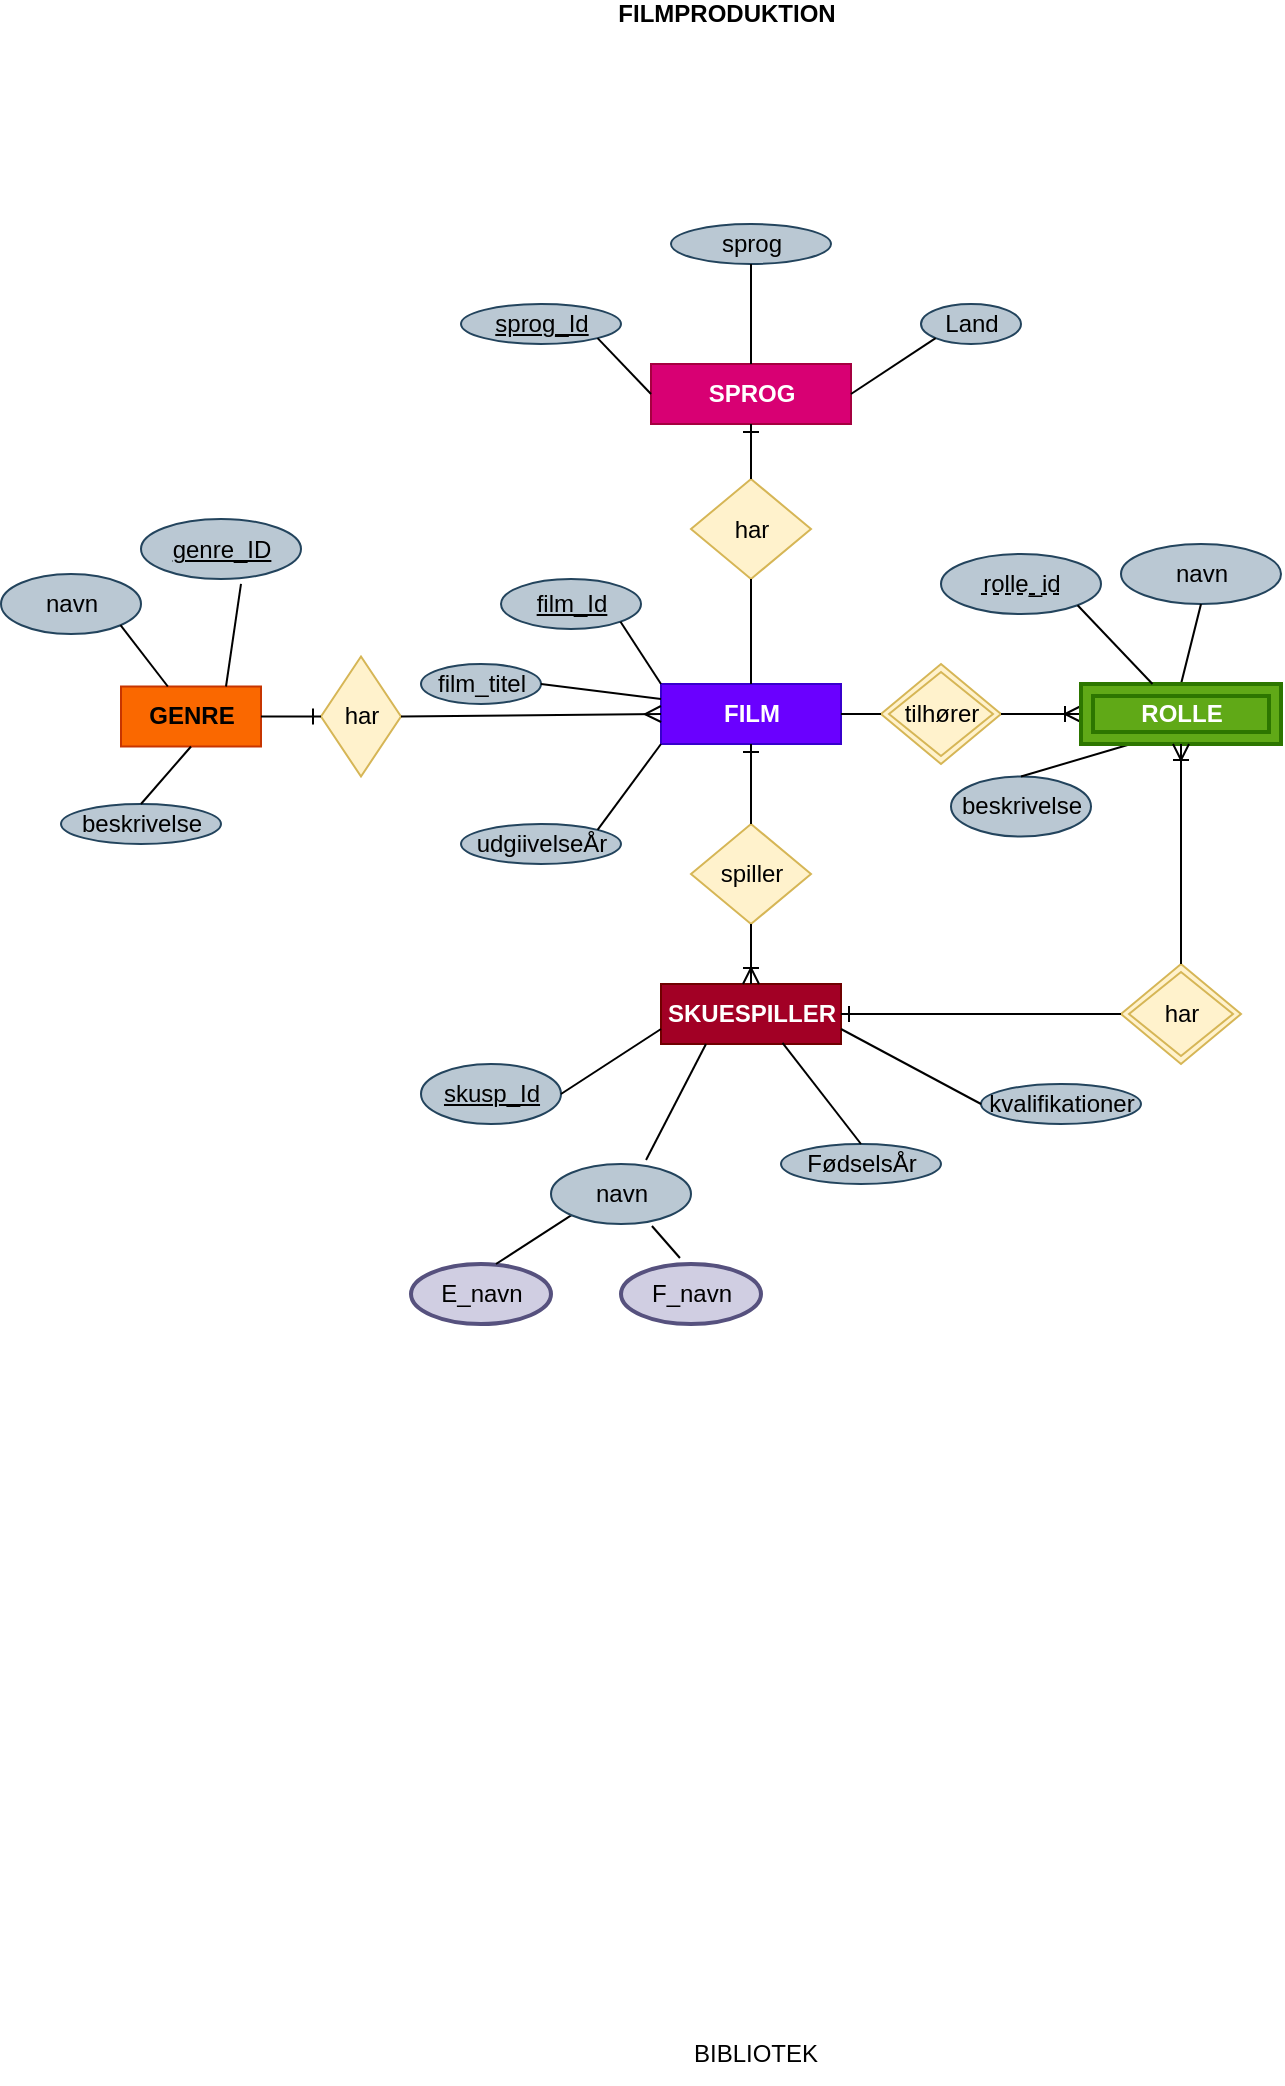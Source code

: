 <mxfile version="20.3.0" type="device"><diagram id="4GkOroCL9madM1udps5k" name="Page-1"><mxGraphModel dx="2272" dy="2005" grid="1" gridSize="10" guides="1" tooltips="1" connect="1" arrows="1" fold="1" page="1" pageScale="1" pageWidth="850" pageHeight="1100" math="0" shadow="0"><root><mxCell id="0"/><mxCell id="1" parent="0"/><mxCell id="YqZo4Pj6CfXbyCZFBRlX-1" value="GENRE" style="rounded=0;whiteSpace=wrap;html=1;fillColor=#fa6800;strokeColor=#C73500;fontColor=#000000;fontStyle=1" parent="1" vertex="1"><mxGeometry x="-777.5" y="-638.75" width="70" height="30" as="geometry"/></mxCell><mxCell id="YqZo4Pj6CfXbyCZFBRlX-2" value="FILM" style="rounded=0;whiteSpace=wrap;html=1;fillColor=#6a00ff;strokeColor=#3700CC;fontColor=#ffffff;fontStyle=1" parent="1" vertex="1"><mxGeometry x="-507.5" y="-640" width="90" height="30" as="geometry"/></mxCell><mxCell id="YqZo4Pj6CfXbyCZFBRlX-3" value="SKUESPILLER" style="rounded=0;whiteSpace=wrap;html=1;fillColor=#a20025;fontColor=#ffffff;strokeColor=#6F0000;fontStyle=1" parent="1" vertex="1"><mxGeometry x="-507.5" y="-490" width="90" height="30" as="geometry"/></mxCell><mxCell id="YqZo4Pj6CfXbyCZFBRlX-5" value="SPROG" style="rounded=0;whiteSpace=wrap;html=1;fillColor=#d80073;strokeColor=#A50040;fontColor=#ffffff;fontStyle=1" parent="1" vertex="1"><mxGeometry x="-512.5" y="-800" width="100" height="30" as="geometry"/></mxCell><mxCell id="YqZo4Pj6CfXbyCZFBRlX-6" value="spiller" style="rhombus;whiteSpace=wrap;html=1;fillColor=#fff2cc;strokeColor=#d6b656;" parent="1" vertex="1"><mxGeometry x="-492.5" y="-570" width="60" height="50" as="geometry"/></mxCell><mxCell id="YqZo4Pj6CfXbyCZFBRlX-8" value="har" style="rhombus;whiteSpace=wrap;html=1;fillColor=#fff2cc;strokeColor=#d6b656;" parent="1" vertex="1"><mxGeometry x="-677.5" y="-653.75" width="40" height="60" as="geometry"/></mxCell><mxCell id="YqZo4Pj6CfXbyCZFBRlX-10" value="har" style="rhombus;whiteSpace=wrap;html=1;fillColor=#fff2cc;strokeColor=#d6b656;" parent="1" vertex="1"><mxGeometry x="-492.5" y="-742.5" width="60" height="50" as="geometry"/></mxCell><mxCell id="YqZo4Pj6CfXbyCZFBRlX-11" value="tilhører" style="rhombus;whiteSpace=wrap;html=1;fillColor=#fff2cc;strokeColor=#d6b656;fillStyle=auto;double=1;" parent="1" vertex="1"><mxGeometry x="-397.5" y="-650" width="60" height="50" as="geometry"/></mxCell><mxCell id="YqZo4Pj6CfXbyCZFBRlX-13" value="" style="endArrow=none;html=1;rounded=0;exitX=1;exitY=0.5;exitDx=0;exitDy=0;startArrow=none;startFill=0;" parent="1" source="YqZo4Pj6CfXbyCZFBRlX-2" target="YqZo4Pj6CfXbyCZFBRlX-11" edge="1"><mxGeometry relative="1" as="geometry"><mxPoint x="-367.5" y="-510" as="sourcePoint"/><mxPoint x="-207.5" y="-510" as="targetPoint"/></mxGeometry></mxCell><mxCell id="YqZo4Pj6CfXbyCZFBRlX-15" value="" style="fontSize=12;html=1;endArrow=ERoneToMany;rounded=0;exitX=1;exitY=0.5;exitDx=0;exitDy=0;entryX=0;entryY=0.5;entryDx=0;entryDy=0;" parent="1" source="YqZo4Pj6CfXbyCZFBRlX-11" target="YqZo4Pj6CfXbyCZFBRlX-71" edge="1"><mxGeometry width="100" height="100" relative="1" as="geometry"><mxPoint x="-597.5" y="-460" as="sourcePoint"/><mxPoint x="-437.5" y="-710" as="targetPoint"/></mxGeometry></mxCell><mxCell id="YqZo4Pj6CfXbyCZFBRlX-17" value="" style="fontSize=12;html=1;endArrow=ERoneToMany;endFill=0;rounded=0;exitX=0.5;exitY=1;exitDx=0;exitDy=0;entryX=0.5;entryY=0;entryDx=0;entryDy=0;startArrow=none;startFill=0;" parent="1" source="YqZo4Pj6CfXbyCZFBRlX-6" target="YqZo4Pj6CfXbyCZFBRlX-3" edge="1"><mxGeometry width="100" height="100" relative="1" as="geometry"><mxPoint x="-410" y="-550" as="sourcePoint"/><mxPoint x="-370" y="-580" as="targetPoint"/></mxGeometry></mxCell><mxCell id="YqZo4Pj6CfXbyCZFBRlX-21" value="" style="fontSize=12;html=1;endArrow=ERone;endFill=0;rounded=0;exitX=0.5;exitY=0;exitDx=0;exitDy=0;entryX=0.5;entryY=1;entryDx=0;entryDy=0;" parent="1" source="YqZo4Pj6CfXbyCZFBRlX-6" target="YqZo4Pj6CfXbyCZFBRlX-2" edge="1"><mxGeometry width="100" height="100" relative="1" as="geometry"><mxPoint x="342.5" y="-590" as="sourcePoint"/><mxPoint x="-420" y="-580" as="targetPoint"/></mxGeometry></mxCell><mxCell id="YqZo4Pj6CfXbyCZFBRlX-22" value="" style="fontSize=12;html=1;endArrow=none;rounded=0;entryX=1;entryY=0.5;entryDx=0;entryDy=0;exitX=0;exitY=0.5;exitDx=0;exitDy=0;endFill=0;startArrow=ERone;startFill=0;" parent="1" source="YqZo4Pj6CfXbyCZFBRlX-8" target="YqZo4Pj6CfXbyCZFBRlX-1" edge="1"><mxGeometry width="100" height="100" relative="1" as="geometry"><mxPoint x="-287.5" y="-533.75" as="sourcePoint"/><mxPoint x="-187.5" y="-633.75" as="targetPoint"/></mxGeometry></mxCell><mxCell id="YqZo4Pj6CfXbyCZFBRlX-23" value="" style="fontSize=12;html=1;endArrow=none;endFill=0;rounded=0;entryX=1;entryY=0.5;entryDx=0;entryDy=0;startArrow=ERmany;startFill=0;exitX=0;exitY=0.5;exitDx=0;exitDy=0;" parent="1" source="YqZo4Pj6CfXbyCZFBRlX-2" target="YqZo4Pj6CfXbyCZFBRlX-8" edge="1"><mxGeometry width="100" height="100" relative="1" as="geometry"><mxPoint x="-580" y="-600" as="sourcePoint"/><mxPoint x="-787.5" y="-690" as="targetPoint"/></mxGeometry></mxCell><mxCell id="YqZo4Pj6CfXbyCZFBRlX-25" value="" style="fontSize=12;html=1;endArrow=ERone;rounded=0;entryX=0.5;entryY=1;entryDx=0;entryDy=0;exitX=0.5;exitY=0;exitDx=0;exitDy=0;endFill=0;" parent="1" source="YqZo4Pj6CfXbyCZFBRlX-10" target="YqZo4Pj6CfXbyCZFBRlX-5" edge="1"><mxGeometry width="100" height="100" relative="1" as="geometry"><mxPoint x="-457.5" y="-780" as="sourcePoint"/><mxPoint x="-237.5" y="-490" as="targetPoint"/></mxGeometry></mxCell><mxCell id="YqZo4Pj6CfXbyCZFBRlX-27" value="" style="fontSize=12;html=1;endArrow=none;endFill=0;rounded=0;entryX=0.5;entryY=0;entryDx=0;entryDy=0;exitX=0.5;exitY=1;exitDx=0;exitDy=0;" parent="1" source="YqZo4Pj6CfXbyCZFBRlX-10" target="YqZo4Pj6CfXbyCZFBRlX-2" edge="1"><mxGeometry width="100" height="100" relative="1" as="geometry"><mxPoint x="-337.5" y="-450" as="sourcePoint"/><mxPoint x="-147.5" y="-560" as="targetPoint"/></mxGeometry></mxCell><mxCell id="YqZo4Pj6CfXbyCZFBRlX-31" value="navn" style="ellipse;whiteSpace=wrap;html=1;align=center;fillColor=#bac8d3;strokeColor=#23445d;" parent="1" vertex="1"><mxGeometry x="-277.5" y="-710" width="80" height="30" as="geometry"/></mxCell><mxCell id="YqZo4Pj6CfXbyCZFBRlX-33" value="genre_ID" style="ellipse;whiteSpace=wrap;html=1;align=center;fillColor=#bac8d3;strokeColor=#23445d;fontStyle=4" parent="1" vertex="1"><mxGeometry x="-767.5" y="-722.5" width="80" height="30" as="geometry"/></mxCell><mxCell id="YqZo4Pj6CfXbyCZFBRlX-34" value="navn" style="ellipse;whiteSpace=wrap;html=1;align=center;fillColor=#bac8d3;strokeColor=#23445d;" parent="1" vertex="1"><mxGeometry x="-837.5" y="-695" width="70" height="30" as="geometry"/></mxCell><mxCell id="YqZo4Pj6CfXbyCZFBRlX-36" value="beskrivelse" style="ellipse;whiteSpace=wrap;html=1;align=center;fillColor=#bac8d3;strokeColor=#23445d;" parent="1" vertex="1"><mxGeometry x="-807.5" y="-580" width="80" height="20" as="geometry"/></mxCell><mxCell id="YqZo4Pj6CfXbyCZFBRlX-37" value="film_Id" style="ellipse;whiteSpace=wrap;html=1;align=center;fillColor=#bac8d3;strokeColor=#23445d;fontStyle=4" parent="1" vertex="1"><mxGeometry x="-587.5" y="-692.5" width="70" height="25" as="geometry"/></mxCell><mxCell id="YqZo4Pj6CfXbyCZFBRlX-38" value="udgiivelseÅr" style="ellipse;whiteSpace=wrap;html=1;align=center;fillColor=#bac8d3;strokeColor=#23445d;" parent="1" vertex="1"><mxGeometry x="-607.5" y="-570" width="80" height="20" as="geometry"/></mxCell><mxCell id="YqZo4Pj6CfXbyCZFBRlX-39" value="film_titel" style="ellipse;whiteSpace=wrap;html=1;align=center;fillColor=#bac8d3;strokeColor=#23445d;" parent="1" vertex="1"><mxGeometry x="-627.5" y="-650" width="60" height="20" as="geometry"/></mxCell><mxCell id="YqZo4Pj6CfXbyCZFBRlX-40" value="sprog_Id" style="ellipse;whiteSpace=wrap;html=1;align=center;fillColor=#bac8d3;strokeColor=#23445d;fontStyle=4" parent="1" vertex="1"><mxGeometry x="-607.5" y="-830" width="80" height="20" as="geometry"/></mxCell><mxCell id="YqZo4Pj6CfXbyCZFBRlX-41" value="Land" style="ellipse;whiteSpace=wrap;html=1;align=center;fillColor=#bac8d3;strokeColor=#23445d;" parent="1" vertex="1"><mxGeometry x="-377.5" y="-830" width="50" height="20" as="geometry"/></mxCell><mxCell id="YqZo4Pj6CfXbyCZFBRlX-42" value="sprog" style="ellipse;whiteSpace=wrap;html=1;align=center;fillColor=#bac8d3;strokeColor=#23445d;" parent="1" vertex="1"><mxGeometry x="-502.5" y="-870" width="80" height="20" as="geometry"/></mxCell><mxCell id="YqZo4Pj6CfXbyCZFBRlX-43" value="skusp_Id" style="ellipse;whiteSpace=wrap;html=1;align=center;fillColor=#bac8d3;strokeColor=#23445d;fontStyle=4" parent="1" vertex="1"><mxGeometry x="-627.5" y="-450" width="70" height="30" as="geometry"/></mxCell><mxCell id="YqZo4Pj6CfXbyCZFBRlX-45" value="FødselsÅr" style="ellipse;whiteSpace=wrap;html=1;align=center;fillColor=#bac8d3;strokeColor=#23445d;" parent="1" vertex="1"><mxGeometry x="-447.5" y="-410" width="80" height="20" as="geometry"/></mxCell><mxCell id="YqZo4Pj6CfXbyCZFBRlX-47" value="kvalifikationer" style="ellipse;whiteSpace=wrap;html=1;align=center;fillColor=#bac8d3;strokeColor=#23445d;" parent="1" vertex="1"><mxGeometry x="-347.5" y="-440" width="80" height="20" as="geometry"/></mxCell><mxCell id="YqZo4Pj6CfXbyCZFBRlX-48" value="" style="endArrow=none;html=1;rounded=0;exitX=0.5;exitY=0;exitDx=0;exitDy=0;entryX=0.5;entryY=1;entryDx=0;entryDy=0;" parent="1" source="YqZo4Pj6CfXbyCZFBRlX-36" target="YqZo4Pj6CfXbyCZFBRlX-1" edge="1"><mxGeometry relative="1" as="geometry"><mxPoint x="-677.5" y="-893.75" as="sourcePoint"/><mxPoint x="-517.5" y="-893.75" as="targetPoint"/></mxGeometry></mxCell><mxCell id="YqZo4Pj6CfXbyCZFBRlX-49" value="" style="endArrow=none;html=1;rounded=0;exitX=1;exitY=1;exitDx=0;exitDy=0;" parent="1" source="YqZo4Pj6CfXbyCZFBRlX-34" target="YqZo4Pj6CfXbyCZFBRlX-1" edge="1"><mxGeometry relative="1" as="geometry"><mxPoint x="-677.5" y="-893.75" as="sourcePoint"/><mxPoint x="-517.5" y="-893.75" as="targetPoint"/></mxGeometry></mxCell><mxCell id="YqZo4Pj6CfXbyCZFBRlX-50" value="" style="endArrow=none;html=1;rounded=0;exitX=0.625;exitY=1.083;exitDx=0;exitDy=0;entryX=0.75;entryY=0;entryDx=0;entryDy=0;exitPerimeter=0;" parent="1" source="YqZo4Pj6CfXbyCZFBRlX-33" target="YqZo4Pj6CfXbyCZFBRlX-1" edge="1"><mxGeometry relative="1" as="geometry"><mxPoint x="-677.5" y="-893.75" as="sourcePoint"/><mxPoint x="-807.5" y="-653.75" as="targetPoint"/></mxGeometry></mxCell><mxCell id="YqZo4Pj6CfXbyCZFBRlX-51" value="" style="endArrow=none;html=1;rounded=0;exitX=1;exitY=0;exitDx=0;exitDy=0;entryX=0;entryY=1;entryDx=0;entryDy=0;" parent="1" source="YqZo4Pj6CfXbyCZFBRlX-38" target="YqZo4Pj6CfXbyCZFBRlX-2" edge="1"><mxGeometry relative="1" as="geometry"><mxPoint x="-367.5" y="-700" as="sourcePoint"/><mxPoint x="-207.5" y="-700" as="targetPoint"/></mxGeometry></mxCell><mxCell id="YqZo4Pj6CfXbyCZFBRlX-52" value="" style="endArrow=none;html=1;rounded=0;exitX=1;exitY=0.5;exitDx=0;exitDy=0;entryX=0;entryY=0.25;entryDx=0;entryDy=0;" parent="1" source="YqZo4Pj6CfXbyCZFBRlX-39" target="YqZo4Pj6CfXbyCZFBRlX-2" edge="1"><mxGeometry relative="1" as="geometry"><mxPoint x="-367.5" y="-700" as="sourcePoint"/><mxPoint x="-207.5" y="-700" as="targetPoint"/></mxGeometry></mxCell><mxCell id="YqZo4Pj6CfXbyCZFBRlX-53" value="" style="endArrow=none;html=1;rounded=0;entryX=0;entryY=0;entryDx=0;entryDy=0;exitX=1;exitY=1;exitDx=0;exitDy=0;" parent="1" source="YqZo4Pj6CfXbyCZFBRlX-37" target="YqZo4Pj6CfXbyCZFBRlX-2" edge="1"><mxGeometry relative="1" as="geometry"><mxPoint x="-907.5" y="-740" as="sourcePoint"/><mxPoint x="-747.5" y="-740" as="targetPoint"/></mxGeometry></mxCell><mxCell id="YqZo4Pj6CfXbyCZFBRlX-57" value="" style="endArrow=none;html=1;rounded=0;entryX=0.5;entryY=1;entryDx=0;entryDy=0;exitX=0.5;exitY=0;exitDx=0;exitDy=0;" parent="1" source="YqZo4Pj6CfXbyCZFBRlX-71" target="YqZo4Pj6CfXbyCZFBRlX-31" edge="1"><mxGeometry relative="1" as="geometry"><mxPoint x="-237.5" y="-750" as="sourcePoint"/><mxPoint x="-357.5" y="-710" as="targetPoint"/></mxGeometry></mxCell><mxCell id="YqZo4Pj6CfXbyCZFBRlX-60" value="" style="endArrow=none;html=1;rounded=0;entryX=1;entryY=0.5;entryDx=0;entryDy=0;exitX=0;exitY=0.75;exitDx=0;exitDy=0;" parent="1" source="YqZo4Pj6CfXbyCZFBRlX-3" target="YqZo4Pj6CfXbyCZFBRlX-43" edge="1"><mxGeometry relative="1" as="geometry"><mxPoint x="-867.5" y="-540" as="sourcePoint"/><mxPoint x="-707.5" y="-540" as="targetPoint"/></mxGeometry></mxCell><mxCell id="YqZo4Pj6CfXbyCZFBRlX-63" value="" style="endArrow=none;html=1;rounded=0;entryX=0;entryY=0.5;entryDx=0;entryDy=0;exitX=1;exitY=0.75;exitDx=0;exitDy=0;" parent="1" source="YqZo4Pj6CfXbyCZFBRlX-3" target="YqZo4Pj6CfXbyCZFBRlX-47" edge="1"><mxGeometry relative="1" as="geometry"><mxPoint x="-1017.5" y="-710" as="sourcePoint"/><mxPoint x="-857.5" y="-710" as="targetPoint"/></mxGeometry></mxCell><mxCell id="YqZo4Pj6CfXbyCZFBRlX-64" value="" style="endArrow=none;html=1;rounded=0;entryX=0.5;entryY=0;entryDx=0;entryDy=0;exitX=0.675;exitY=0.983;exitDx=0;exitDy=0;exitPerimeter=0;" parent="1" source="YqZo4Pj6CfXbyCZFBRlX-3" target="YqZo4Pj6CfXbyCZFBRlX-45" edge="1"><mxGeometry relative="1" as="geometry"><mxPoint x="-1017.5" y="-710" as="sourcePoint"/><mxPoint x="-857.5" y="-710" as="targetPoint"/></mxGeometry></mxCell><mxCell id="YqZo4Pj6CfXbyCZFBRlX-65" value="" style="endArrow=none;html=1;rounded=0;entryX=0.679;entryY=-0.067;entryDx=0;entryDy=0;exitX=0.25;exitY=1;exitDx=0;exitDy=0;entryPerimeter=0;" parent="1" source="YqZo4Pj6CfXbyCZFBRlX-3" target="x8_CrbbGYnxnnEj4mIBM-1" edge="1"><mxGeometry relative="1" as="geometry"><mxPoint x="-1017.5" y="-710" as="sourcePoint"/><mxPoint x="-516.7" y="-397.99" as="targetPoint"/></mxGeometry></mxCell><mxCell id="YqZo4Pj6CfXbyCZFBRlX-66" value="" style="endArrow=none;html=1;rounded=0;exitX=0;exitY=1;exitDx=0;exitDy=0;entryX=1;entryY=0.5;entryDx=0;entryDy=0;" parent="1" source="YqZo4Pj6CfXbyCZFBRlX-41" target="YqZo4Pj6CfXbyCZFBRlX-5" edge="1"><mxGeometry relative="1" as="geometry"><mxPoint x="-367.5" y="-570" as="sourcePoint"/><mxPoint x="-207.5" y="-570" as="targetPoint"/></mxGeometry></mxCell><mxCell id="YqZo4Pj6CfXbyCZFBRlX-67" value="" style="endArrow=none;html=1;rounded=0;exitX=0.5;exitY=1;exitDx=0;exitDy=0;" parent="1" source="YqZo4Pj6CfXbyCZFBRlX-42" target="YqZo4Pj6CfXbyCZFBRlX-5" edge="1"><mxGeometry relative="1" as="geometry"><mxPoint x="-367.5" y="-570" as="sourcePoint"/><mxPoint x="-207.5" y="-570" as="targetPoint"/></mxGeometry></mxCell><mxCell id="YqZo4Pj6CfXbyCZFBRlX-68" value="" style="endArrow=none;html=1;rounded=0;entryX=1;entryY=1;entryDx=0;entryDy=0;exitX=0;exitY=0.5;exitDx=0;exitDy=0;" parent="1" source="YqZo4Pj6CfXbyCZFBRlX-5" target="YqZo4Pj6CfXbyCZFBRlX-40" edge="1"><mxGeometry relative="1" as="geometry"><mxPoint x="-367.5" y="-570" as="sourcePoint"/><mxPoint x="-207.5" y="-570" as="targetPoint"/></mxGeometry></mxCell><mxCell id="YqZo4Pj6CfXbyCZFBRlX-69" value="beskrivelse" style="ellipse;whiteSpace=wrap;html=1;align=center;fillColor=#bac8d3;strokeColor=#23445d;" parent="1" vertex="1"><mxGeometry x="-362.5" y="-593.75" width="70" height="30" as="geometry"/></mxCell><mxCell id="YqZo4Pj6CfXbyCZFBRlX-70" value="" style="endArrow=none;html=1;rounded=0;entryX=0.5;entryY=0;entryDx=0;entryDy=0;exitX=0.25;exitY=1;exitDx=0;exitDy=0;" parent="1" source="YqZo4Pj6CfXbyCZFBRlX-71" target="YqZo4Pj6CfXbyCZFBRlX-69" edge="1"><mxGeometry relative="1" as="geometry"><mxPoint x="-207.5" y="-750" as="sourcePoint"/><mxPoint x="-297.5" y="-640" as="targetPoint"/></mxGeometry></mxCell><mxCell id="YqZo4Pj6CfXbyCZFBRlX-71" value="ROLLE" style="shape=ext;margin=3;double=1;whiteSpace=wrap;html=1;align=center;strokeWidth=2;fillColor=#60a917;fontColor=#ffffff;strokeColor=#2D7600;fontStyle=1" parent="1" vertex="1"><mxGeometry x="-297.5" y="-640" width="100" height="30" as="geometry"/></mxCell><mxCell id="YqZo4Pj6CfXbyCZFBRlX-74" value="rolle_id" style="ellipse;whiteSpace=wrap;html=1;align=center;fillColor=#bac8d3;strokeColor=#23445d;fontStyle=0;connectable=1;" parent="1" vertex="1"><mxGeometry x="-367.5" y="-705" width="80" height="30" as="geometry"/></mxCell><mxCell id="YqZo4Pj6CfXbyCZFBRlX-75" value="" style="endArrow=none;html=1;rounded=0;entryX=1;entryY=1;entryDx=0;entryDy=0;" parent="1" source="YqZo4Pj6CfXbyCZFBRlX-71" target="YqZo4Pj6CfXbyCZFBRlX-74" edge="1"><mxGeometry relative="1" as="geometry"><mxPoint x="-347.5" y="-780" as="sourcePoint"/><mxPoint x="-284.3" y="-671.86" as="targetPoint"/></mxGeometry></mxCell><mxCell id="YqZo4Pj6CfXbyCZFBRlX-76" value="" style="line;strokeWidth=1;rotatable=0;dashed=1;labelPosition=right;align=left;verticalAlign=middle;spacingTop=0;spacingLeft=6;points=[];portConstraint=eastwest;fillStyle=auto;" parent="1" vertex="1"><mxGeometry x="-347.5" y="-692.5" width="40" height="15" as="geometry"/></mxCell><mxCell id="YqZo4Pj6CfXbyCZFBRlX-77" value="FILMPRODUKTION&lt;br&gt;" style="text;html=1;strokeColor=none;fillColor=none;align=center;verticalAlign=middle;whiteSpace=wrap;rounded=0;dashed=1;fillStyle=auto;strokeWidth=2;fontStyle=1" parent="1" vertex="1"><mxGeometry x="-552.5" y="-980" width="155" height="10" as="geometry"/></mxCell><mxCell id="YqZo4Pj6CfXbyCZFBRlX-79" value="E_navn" style="ellipse;whiteSpace=wrap;html=1;fillStyle=auto;strokeWidth=2;fillColor=#d0cee2;strokeColor=#56517e;" parent="1" vertex="1"><mxGeometry x="-632.5" y="-350" width="70" height="30" as="geometry"/></mxCell><mxCell id="YqZo4Pj6CfXbyCZFBRlX-80" value="F_navn" style="ellipse;whiteSpace=wrap;html=1;fillStyle=auto;strokeWidth=2;fillColor=#d0cee2;strokeColor=#56517e;" parent="1" vertex="1"><mxGeometry x="-527.5" y="-350" width="70" height="30" as="geometry"/></mxCell><mxCell id="YqZo4Pj6CfXbyCZFBRlX-81" value="" style="endArrow=none;html=1;rounded=0;exitX=0.607;exitY=0;exitDx=0;exitDy=0;entryX=0;entryY=1;entryDx=0;entryDy=0;exitPerimeter=0;" parent="1" source="YqZo4Pj6CfXbyCZFBRlX-79" target="x8_CrbbGYnxnnEj4mIBM-1" edge="1"><mxGeometry width="50" height="50" relative="1" as="geometry"><mxPoint x="-577.626" y="-345.553" as="sourcePoint"/><mxPoint x="-565.784" y="-374.393" as="targetPoint"/></mxGeometry></mxCell><mxCell id="YqZo4Pj6CfXbyCZFBRlX-82" value="" style="endArrow=none;html=1;rounded=0;entryX=0.721;entryY=1.033;entryDx=0;entryDy=0;exitX=0.421;exitY=-0.1;exitDx=0;exitDy=0;exitPerimeter=0;entryPerimeter=0;" parent="1" source="YqZo4Pj6CfXbyCZFBRlX-80" target="x8_CrbbGYnxnnEj4mIBM-1" edge="1"><mxGeometry width="50" height="50" relative="1" as="geometry"><mxPoint x="-467.5" y="-170" as="sourcePoint"/><mxPoint x="-509.216" y="-374.393" as="targetPoint"/></mxGeometry></mxCell><mxCell id="1douey_5AXN72LzlHYB--1" value="BIBLIOTEK" style="text;html=1;strokeColor=none;fillColor=none;align=center;verticalAlign=middle;whiteSpace=wrap;rounded=0;" parent="1" vertex="1"><mxGeometry x="-490" y="30" width="60" height="30" as="geometry"/></mxCell><mxCell id="N83oZps1-Xl7-GINIMVK-2" value="har" style="rhombus;whiteSpace=wrap;html=1;fillColor=#fff2cc;strokeColor=#d6b656;fillStyle=auto;double=1;" parent="1" vertex="1"><mxGeometry x="-277.5" y="-500" width="60" height="50" as="geometry"/></mxCell><mxCell id="N83oZps1-Xl7-GINIMVK-3" value="" style="endArrow=none;html=1;rounded=0;entryX=0;entryY=0.5;entryDx=0;entryDy=0;exitX=1;exitY=0.5;exitDx=0;exitDy=0;startArrow=ERone;startFill=0;" parent="1" source="YqZo4Pj6CfXbyCZFBRlX-3" target="N83oZps1-Xl7-GINIMVK-2" edge="1"><mxGeometry width="50" height="50" relative="1" as="geometry"><mxPoint x="-330" y="-510" as="sourcePoint"/><mxPoint x="-400" y="-660" as="targetPoint"/></mxGeometry></mxCell><mxCell id="N83oZps1-Xl7-GINIMVK-4" value="" style="endArrow=ERoneToMany;html=1;rounded=0;endFill=0;" parent="1" source="N83oZps1-Xl7-GINIMVK-2" target="YqZo4Pj6CfXbyCZFBRlX-71" edge="1"><mxGeometry width="50" height="50" relative="1" as="geometry"><mxPoint x="-450" y="-610" as="sourcePoint"/><mxPoint x="-400" y="-660" as="targetPoint"/></mxGeometry></mxCell><mxCell id="x8_CrbbGYnxnnEj4mIBM-1" value="navn" style="ellipse;whiteSpace=wrap;html=1;align=center;fillColor=#bac8d3;strokeColor=#23445d;" vertex="1" parent="1"><mxGeometry x="-562.5" y="-400" width="70" height="30" as="geometry"/></mxCell></root></mxGraphModel></diagram></mxfile>